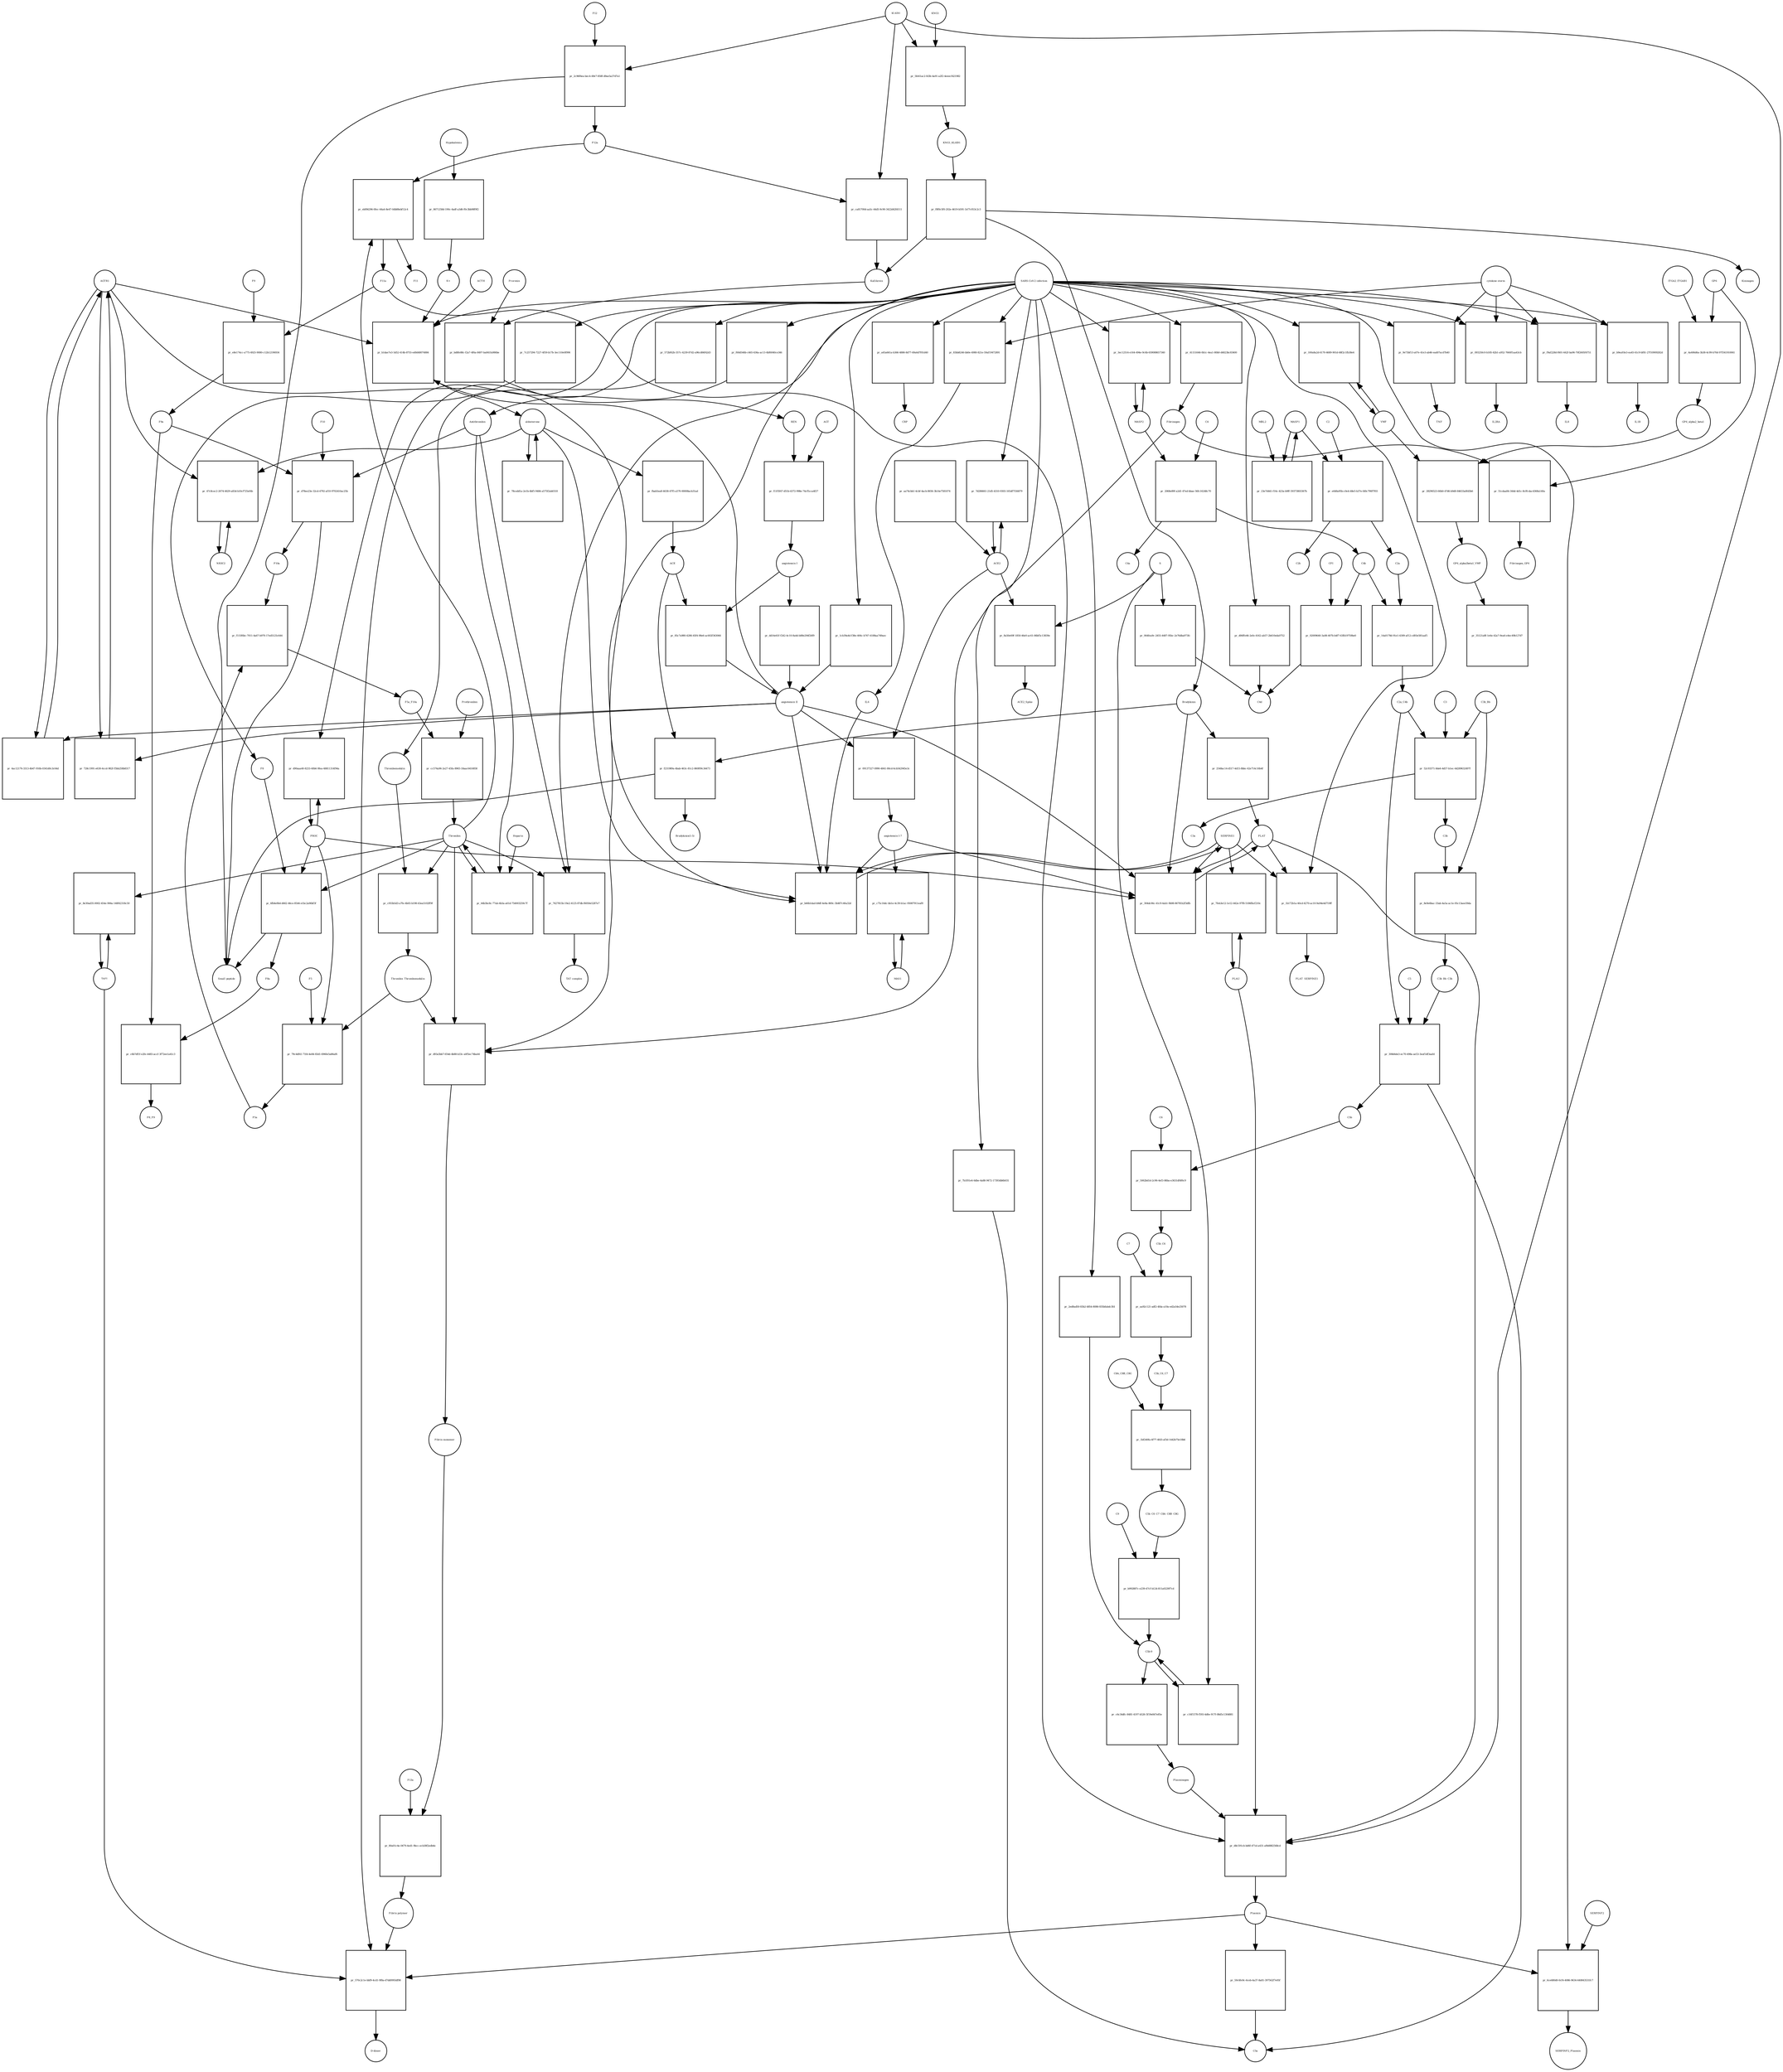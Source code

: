 strict digraph  {
F8 [annotation="urn_miriam_hgnc_3546|urn_miriam_taxonomy_9606", bipartite=0, cls=macromolecule, fontsize=4, label=F8, shape=circle];
"pr_6fb4e9b4-d662-46ce-8544-e1bc2a96bf3f" [annotation="", bipartite=1, cls=process, fontsize=4, label="pr_6fb4e9b4-d662-46ce-8544-e1bc2a96bf3f", shape=square];
"Small peptide" [annotation=urn_miriam_mesh_D010446, bipartite=0, cls=macromolecule, fontsize=4, label="Small peptide", shape=circle];
F8a [annotation="urn_miriam_hgnc.symbol_F8|urn_miriam_mesh_D015944|urn_miriam_taxonomy_9606", bipartite=0, cls=macromolecule, fontsize=4, label=F8a, shape=circle];
Thrombin [annotation="urn_miriam_hgnc_3535|urn_miriam_taxonomy_9606", bipartite=0, cls=macromolecule, fontsize=4, label=Thrombin, shape=circle];
PROC [annotation="urn_miriam_hgnc_9451|urn_miriam_taxonomy_9606", bipartite=0, cls=macromolecule, fontsize=4, label=PROC, shape=circle];
AGTR1 [annotation=urn_miriam_hgnc_336, bipartite=0, cls=macromolecule, fontsize=4, label=AGTR1, shape=circle];
"pr_4ac12176-3313-4b47-916b-0341d0c3c64d" [annotation="", bipartite=1, cls=process, fontsize=4, label="pr_4ac12176-3313-4b47-916b-0341d0c3c64d", shape=square];
"angiotensin II" [annotation="urn_miriam_obo.chebi_CHEBI%3A2718|urn_miriam_taxonomy_9606", bipartite=0, cls="simple chemical", fontsize=4, label="angiotensin II", shape=circle];
NR3C2 [annotation="", bipartite=0, cls=macromolecule, fontsize=4, label=NR3C2, shape=circle];
"pr_47c8cec2-2674-4629-a83d-b10cf725ef4b" [annotation="", bipartite=1, cls=process, fontsize=4, label="pr_47c8cec2-2674-4629-a83d-b10cf725ef4b", shape=square];
aldosterone [annotation="urn_miriam_obo.chebi_CHEBI%3A27584", bipartite=0, cls="simple chemical", fontsize=4, label=aldosterone, shape=circle];
"pr_78cedd1a-2e1b-4bf5-9484-a575f2ab0318" [annotation="", bipartite=1, cls=process, fontsize=4, label="pr_78cedd1a-2e1b-4bf5-9484-a575f2ab0318", shape=square];
SERPINE1 [annotation="", bipartite=0, cls=macromolecule, fontsize=4, label=SERPINE1, shape=circle];
"pr_b66b1dad-b9df-4e8a-869c-3b487c40a32d" [annotation="", bipartite=1, cls=process, fontsize=4, label="pr_b66b1dad-b9df-4e8a-869c-3b487c40a32d", shape=square];
"angiotensin I-7" [annotation="urn_miriam_obo.chebi_CHEBI%3A55438|urn_miriam_taxonomy_9606", bipartite=0, cls="simple chemical", fontsize=4, label="angiotensin I-7", shape=circle];
IL6 [annotation="urn_miriam_hgnc_6018|urn_miriam_taxonomy_9606", bipartite=0, cls=macromolecule, fontsize=4, label=IL6, shape=circle];
"pr_b1dae7e3-5d52-414b-8755-ed0d48074884" [annotation="", bipartite=1, cls=process, fontsize=4, label="pr_b1dae7e3-5d52-414b-8755-ed0d48074884", shape=square];
"SARS-CoV-2 infection" [annotation="urn_miriam_taxonomy_2697049|urn_miriam_mesh_D012327", bipartite=0, cls=phenotype, fontsize=4, label="SARS-CoV-2 infection", shape=circle];
"K+" [annotation="urn_miriam_obo.chebi_CHEBI%3A29103", bipartite=0, cls="simple chemical", fontsize=4, label="K+", shape=circle];
ACTH [annotation=urn_miriam_hgnc_9201, bipartite=0, cls="simple chemical", fontsize=4, label=ACTH, shape=circle];
"pr_1cb39a4d-f38e-406c-b747-4188aa749aec" [annotation="", bipartite=1, cls=process, fontsize=4, label="pr_1cb39a4d-f38e-406c-b747-4188aa749aec", shape=square];
Bradykinin [annotation="urn_miriam_obo.chebi_CHEBI%3A3165|urn_miriam_taxonomy_9606", bipartite=0, cls=macromolecule, fontsize=4, label=Bradykinin, shape=circle];
"pr_f231989a-4bab-463c-81c2-860f09c34473" [annotation="", bipartite=1, cls=process, fontsize=4, label="pr_f231989a-4bab-463c-81c2-860f09c34473", shape=square];
"Bradykinin(1-5)" [annotation="urn_miriam_mesh_C079000|urn_miriam_taxonomy_9606", bipartite=0, cls=macromolecule, fontsize=4, label="Bradykinin(1-5)", shape=circle];
ACE [annotation="urn_miriam_hgnc_2707|urn_miriam_taxonomy_9606", bipartite=0, cls=macromolecule, fontsize=4, label=ACE, shape=circle];
"pr_2548ac14-d517-4d15-8bbc-62e714c16b4f" [annotation="", bipartite=1, cls=process, fontsize=4, label="pr_2548ac14-d517-4d15-8bbc-62e714c16b4f", shape=square];
PLAT [annotation="urn_miriam_hgnc_9051|urn_miriam_taxonomy_9606", bipartite=0, cls=macromolecule, fontsize=4, label=PLAT, shape=circle];
"pr_728c1991-e630-4ccd-982f-f5bb258b8317" [annotation="", bipartite=1, cls=process, fontsize=4, label="pr_728c1991-e630-4ccd-982f-f5bb258b8317", shape=square];
MAS1 [annotation="", bipartite=0, cls=macromolecule, fontsize=4, label=MAS1, shape=circle];
"pr_c75c16dc-bb1e-4c39-b1ac-95087911eaf8" [annotation="", bipartite=1, cls=process, fontsize=4, label="pr_c75c16dc-bb1e-4c39-b1ac-95087911eaf8", shape=square];
Fibrinogen [annotation="urn_miriam_pubmed_19296670|urn_miriam_obo.go_GO%3A0005577|urn_miriam_hgnc_3661|urn_miriam_hgnc_3662|urn_miriam_hgnc_3694|urn_miriam_taxonomy_9606", bipartite=0, cls=complex, fontsize=4, label=Fibrinogen, shape=circle];
"pr_51cdaa84-344d-4d1c-8cf6-dac4368a140a" [annotation="", bipartite=1, cls=process, fontsize=4, label="pr_51cdaa84-344d-4d1c-8cf6-dac4368a140a", shape=square];
GP6 [annotation="urn_miriam_hgnc_HGNC%3A14388|urn_miriam_taxonomy_9606", bipartite=0, cls=macromolecule, fontsize=4, label=GP6, shape=circle];
Fibrinogen_GP6 [annotation="urn_miriam_pubmed_19296670|urn_miriam_obo.go_GO%3A0005577|urn_miriam_hgnc_HGNC%3A14388|urn_miriam_taxonomy_9606", bipartite=0, cls=complex, fontsize=4, label=Fibrinogen_GP6, shape=circle];
GP6_alpha2_beta1 [annotation="urn_miriam_pubmed_25051961|urn_miriam_taxonomy_10090|urn_miriam_hgnc_14338|urn_miriam_hgnc_6137|urn_miriam_hgnc_6153", bipartite=0, cls=complex, fontsize=4, label=GP6_alpha2_beta1, shape=circle];
"pr_28296523-66b0-47d6-b9d0-84633a0fd3b6" [annotation="", bipartite=1, cls=process, fontsize=4, label="pr_28296523-66b0-47d6-b9d0-84633a0fd3b6", shape=square];
VWF [annotation="urn_miriam_hgnc_12726|urn_miriam_taxonomy_9606", bipartite=0, cls=macromolecule, fontsize=4, label=VWF, shape=circle];
GP6_alpha2beta1_VWF [annotation="urn_miriam_pubmed_25051961|urn_miriam_taxonomy_10090|urn_miriam_hgnc_14338|urn_miriam_hgnc_6137|urn_miriam_hgnc_6153|urn_miriam_hgnc_12726", bipartite=0, cls=complex, fontsize=4, label=GP6_alpha2beta1_VWF, shape=circle];
"pr_4a406d6a-3b38-4c99-b70d-97f341910061" [annotation="", bipartite=1, cls=process, fontsize=4, label="pr_4a406d6a-3b38-4c99-b70d-97f341910061", shape=square];
ITGA2_ITGAB1 [annotation="urn_miriam_intact_EBI-16428357|urn_miriam_hgnc_6137|urn_miriam_hgnc_6153|urn_miriam_taxonomy_9606", bipartite=0, cls=complex, fontsize=4, label=ITGA2_ITGAB1, shape=circle];
"pr_35121a8f-1e6e-42a7-9ea6-e4ec49b127d7" [annotation="", bipartite=1, cls="omitted process", fontsize=4, label="pr_35121a8f-1e6e-42a7-9ea6-e4ec49b127d7", shape=square];
"Fibrin polymer" [annotation="urn_miriam_mesh_C465961|urn_miriam_taxonomy_9606", bipartite=0, cls=macromolecule, fontsize=4, label="Fibrin polymer", shape=circle];
"pr_570c2c1e-bbf9-4cd1-9f8a-d7dd0993df98" [annotation="", bipartite=1, cls=process, fontsize=4, label="pr_570c2c1e-bbf9-4cd1-9f8a-d7dd0993df98", shape=square];
"D-dimer" [annotation="urn_miriam_pubmed_19008457|urn_miriam_mesh_C036309|urn_miriam_taxonomy_9606", bipartite=0, cls=macromolecule, fontsize=4, label="D-dimer", shape=circle];
Plasmin [annotation="urn_miriam_hgnc.symbol_PLG|urn_miriam_mesh_D005341|urn_miriam_brenda_3.4.21.7|urn_miriam_taxonomy_9606", bipartite=0, cls=macromolecule, fontsize=4, label=Plasmin, shape=circle];
TAFI [annotation="urn_miriam_hgnc_1546|urn_miriam_taxonomy_9606", bipartite=0, cls=macromolecule, fontsize=4, label=TAFI, shape=circle];
"Fibrin monomer" [annotation="urn_miriam_mesh_C011468|urn_miriam_taxonomy_9606", bipartite=0, cls=macromolecule, fontsize=4, label="Fibrin monomer", shape=circle];
"pr_80a01c4e-0479-4ed1-9bcc-ecb38f2edb4e" [annotation="", bipartite=1, cls=process, fontsize=4, label="pr_80a01c4e-0479-4ed1-9bcc-ecb38f2edb4e", shape=square];
F13a [annotation="urn_miriam_hgnc.symbol_F13|urn_miriam_mesh_D026122|urn_miriam_brenda_2.3.2.13|urn_miriam_taxonomy_9606", bipartite=0, cls=macromolecule, fontsize=4, label=F13a, shape=circle];
"pr_9e73bf13-a07e-41e3-ab46-ead07acd7b40" [annotation="", bipartite=1, cls=process, fontsize=4, label="pr_9e73bf13-a07e-41e3-ab46-ead07acd7b40", shape=square];
TNF [annotation="urn_miriam_hgnc_11892|urn_miriam_taxonomy_9606", bipartite=0, cls=macromolecule, fontsize=4, label=TNF, shape=circle];
"cytokine storm" [annotation="urn_miriam_pubmed_2504360|urn_miriam_taxonomy_9606", bipartite=0, cls=phenotype, fontsize=4, label="cytokine storm", shape=circle];
"pr_59c6fe9c-6ceb-4a37-8a81-397562f7e05f" [annotation="", bipartite=1, cls=process, fontsize=4, label="pr_59c6fe9c-6ceb-4a37-8a81-397562f7e05f", shape=square];
C5a [annotation="urn_miriam_hgnc.symbol_C5|urn_miriam_mesh_D015936|urn_miriam_taxonomy_9606", bipartite=0, cls=macromolecule, fontsize=4, label=C5a, shape=circle];
"pr_c6c34dfc-8481-4197-b526-5f19e847e85e" [annotation="", bipartite=1, cls=process, fontsize=4, label="pr_c6c34dfc-8481-4197-b526-5f19e847e85e", shape=square];
Plasminogen [annotation="urn_miriam_hgnc_9071|urn_miriam_taxonomy_9606", bipartite=0, cls=macromolecule, fontsize=4, label=Plasminogen, shape=circle];
"C5b-9" [annotation="urn_miriam_obo.go_GO%3A0005579|urn_miriam_mesh_D015938|urn_miriam_mesh_D050776|urn_miriam_hgnc_1339|urn_miriam_hgnc_1346|urn_miriam_hgnc_1352|urn_miriam_hgnc_1353|urn_miriam_hgnc_1354|urn_miriam_hgnc_1358|urn_miriam_taxonomy_9606", bipartite=0, cls=complex, fontsize=4, label="C5b-9", shape=circle];
C2 [annotation="urn_miriam_hgnc_1248|urn_miriam_taxonomy_9606", bipartite=0, cls=macromolecule, fontsize=4, label=C2, shape=circle];
"pr_e648a95b-c0e4-48e5-b37e-fd0c790f7f03" [annotation="", bipartite=1, cls=process, fontsize=4, label="pr_e648a95b-c0e4-48e5-b37e-fd0c790f7f03", shape=square];
C2a [annotation="urn_miriam_hgnc.symbol_C2|urn_miriam_mesh_D050678|urn_miriam_taxonomy_9606", bipartite=0, cls=macromolecule, fontsize=4, label=C2a, shape=circle];
C2b [annotation="urn_miriam_hgnc.symbol_C2|urn_miriam_mesh_D050679|urn_miriam_taxonomy_9606", bipartite=0, cls=macromolecule, fontsize=4, label=C2b, shape=circle];
MASP1 [annotation="urn_miriam_hgnc_6901|urn_miriam_taxonomy_9606", bipartite=0, cls=macromolecule, fontsize=4, label=MASP1, shape=circle];
"pr_093250c0-b185-42b1-a952-7660f1aa43cb" [annotation="", bipartite=1, cls=process, fontsize=4, label="pr_093250c0-b185-42b1-a952-7660f1aa43cb", shape=square];
IL2RA [annotation="urn_miriam_hgnc_6008|urn_miriam_taxonomy_9606", bipartite=0, cls=macromolecule, fontsize=4, label=IL2RA, shape=circle];
"pr_f9af228d-f601-442f-ba96-70f2605f4751" [annotation="", bipartite=1, cls=process, fontsize=4, label="pr_f9af228d-f601-442f-ba96-70f2605f4751", shape=square];
IL8 [annotation="urn_miriam_hgnc_6025|urn_miriam_taxonomy_9606", bipartite=0, cls=macromolecule, fontsize=4, label=IL8, shape=circle];
"pr_7b1f01e4-6dbe-4a88-9472-17393db6b031" [annotation="", bipartite=1, cls=process, fontsize=4, label="pr_7b1f01e4-6dbe-4a88-9472-17393db6b031", shape=square];
"pr_83bb8246-bb0e-4980-821e-59af19472891" [annotation="", bipartite=1, cls=process, fontsize=4, label="pr_83bb8246-bb0e-4980-821e-59af19472891", shape=square];
"pr_b9ea93e3-ea45-41c9-bf81-27f10909282d" [annotation="", bipartite=1, cls=process, fontsize=4, label="pr_b9ea93e3-ea45-41c9-bf81-27f10909282d", shape=square];
IL1B [annotation="urn_miriam_hgnc_5992|urn_miriam_taxonomy_9606", bipartite=0, cls=macromolecule, fontsize=4, label=IL1B, shape=circle];
Prorenin [annotation="urn_miriam_hgnc_9958|urn_miriam_taxonomy_9606", bipartite=0, cls=macromolecule, fontsize=4, label=Prorenin, shape=circle];
"pr_bd8fe88c-f2a7-4f6a-8497-ba841fa986be" [annotation="", bipartite=1, cls=process, fontsize=4, label="pr_bd8fe88c-f2a7-4f6a-8497-ba841fa986be", shape=square];
REN [annotation="urn_miriam_hgnc.symbol_REN|urn_miriam_taxonomy_9606", bipartite=0, cls=macromolecule, fontsize=4, label=REN, shape=circle];
Kallikrein [annotation="urn_miriam_hgnc.symbol_KLKB1|urn_miriam_mesh_D020842|urn_miriam_brenda_3.4.21.34|urn_miriam_taxonomy_9606", bipartite=0, cls=macromolecule, fontsize=4, label=Kallikrein, shape=circle];
KLKB1 [annotation="urn_miriam_hgnc_6371|urn_miriam_taxonomy_9606", bipartite=0, cls=macromolecule, fontsize=4, label=KLKB1, shape=circle];
"pr_ca81700d-aa5c-44d5-9c90-3422d42fd111" [annotation="", bipartite=1, cls=process, fontsize=4, label="pr_ca81700d-aa5c-44d5-9c90-3422d42fd111", shape=square];
F12a [annotation="urn_miriam_hgnc.symbol_F12|urn_miriam_mesh_D015956|urn_miriam_brenda_3.4.21.38|urn_miriam_taxonomy_9606", bipartite=0, cls=macromolecule, fontsize=4, label=F12a, shape=circle];
"pr_572bf62b-357c-4239-87d2-a96cd84f42d3" [annotation="", bipartite=1, cls=process, fontsize=4, label="pr_572bf62b-357c-4239-87d2-a96cd84f42d3", shape=square];
Thrombomodulin [annotation="urn_miriam_hgnc_11784|urn_miriam_taxonomy_9606", bipartite=0, cls=macromolecule, fontsize=4, label=Thrombomodulin, shape=circle];
"pr_6ce680d0-0cf4-4086-9634-440843531fc7" [annotation="", bipartite=1, cls=process, fontsize=4, label="pr_6ce680d0-0cf4-4086-9634-440843531fc7", shape=square];
SERPINF2 [annotation="urn_miriam_hgnc_9075|urn_miriam_taxonomy_9606", bipartite=0, cls=macromolecule, fontsize=4, label=SERPINF2, shape=circle];
SERPINF2_Plasmin [annotation="urn_miriam_pubmed_2437112|urn_miriam_biogrid_314240|urn_miriam_hgnc_9075|urn_miriam_mesh_D005341|urn_miriam_taxonomy_9606", bipartite=0, cls=complex, fontsize=4, label=SERPINF2_Plasmin, shape=circle];
"pr_d06ffe46-2efe-4162-ab57-2b610eda0752" [annotation="", bipartite=1, cls=process, fontsize=4, label="pr_d06ffe46-2efe-4162-ab57-2b610eda0752", shape=square];
C4d [annotation="urn_miriam_hgnc.symbol_C4b|urn_miriam_mesh_C032261|urn_miriam_taxonomy_9606", bipartite=0, cls=macromolecule, fontsize=4, label=C4d, shape=circle];
"pr_2ed8ad50-83b2-4854-8086-835bfabdc3fd" [annotation="", bipartite=1, cls=process, fontsize=4, label="pr_2ed8ad50-83b2-4854-8086-835bfabdc3fd", shape=square];
"pr_d90aaa40-8233-40b6-9fea-48811314f94a" [annotation="", bipartite=1, cls=process, fontsize=4, label="pr_d90aaa40-8233-40b6-9fea-48811314f94a", shape=square];
"pr_100a8a2d-6170-4689-901d-68f2c1fb38e4" [annotation="", bipartite=1, cls=process, fontsize=4, label="pr_100a8a2d-6170-4689-901d-68f2c1fb38e4", shape=square];
"pr_a45a661a-b366-4886-8d77-69a6d7f01d40" [annotation="", bipartite=1, cls=process, fontsize=4, label="pr_a45a661a-b366-4886-8d77-69a6d7f01d40", shape=square];
CRP [annotation="urn_miriam_hgnc_2367|urn_miriam_taxonomy_9606", bipartite=0, cls=macromolecule, fontsize=4, label=CRP, shape=circle];
"pr_c16f1578-f593-4d0e-917f-08d5c1304881" [annotation="", bipartite=1, cls=process, fontsize=4, label="pr_c16f1578-f593-4d0e-917f-08d5c1304881", shape=square];
S [annotation="urn_miriam_uniprot_P0DTC2|urn_miriam_uniprot_P59594|urn_miriam_taxonomy_2697049", bipartite=0, cls=macromolecule, fontsize=4, label=S, shape=circle];
"pr_064fea9c-2455-4487-95bc-2e76dba973fc" [annotation="", bipartite=1, cls=process, fontsize=4, label="pr_064fea9c-2455-4487-95bc-2e76dba973fc", shape=square];
"pr_09137327-0990-4841-80cd-6cb542945e3c" [annotation="", bipartite=1, cls=process, fontsize=4, label="pr_09137327-0990-4841-80cd-6cb542945e3c", shape=square];
ACE2 [annotation="urn_miriam_hgnc_13557|urn_miriam_taxonomy_9606", bipartite=0, cls=macromolecule, fontsize=4, label=ACE2, shape=circle];
"pr_aa74cbb1-4cbf-4acb-8656-3b14e7581074" [annotation="", bipartite=1, cls=process, fontsize=4, label="pr_aa74cbb1-4cbf-4acb-8656-3b14e7581074", shape=square];
"pr_8a50e69f-1850-46e0-ac61-86bf5c13839e" [annotation="", bipartite=1, cls=process, fontsize=4, label="pr_8a50e69f-1850-46e0-ac61-86bf5c13839e", shape=square];
ACE2_Spike [annotation="urn_miriam_pdb_6CS2|urn_miriam_hgnc_13557|urn_miriam_uniprot_P0DTC2|urn_miriam_taxonomy_9606|urn_miriam_taxonomy_2697049", bipartite=0, cls=complex, fontsize=4, label=ACE2_Spike, shape=circle];
"pr_7d286661-21d5-4310-9303-165df7556879" [annotation="", bipartite=1, cls=process, fontsize=4, label="pr_7d286661-21d5-4310-9303-165df7556879", shape=square];
"pr_f60d546b-c465-436a-ac13-4bf6040ce346" [annotation="", bipartite=1, cls=process, fontsize=4, label="pr_f60d546b-c465-436a-ac13-4bf6040ce346", shape=square];
Antithrombin [annotation="urn_miriam_hgnc_775|urn_miriam_taxonomy_9606", bipartite=0, cls=macromolecule, fontsize=4, label=Antithrombin, shape=circle];
"pr_7c257294-7227-4f59-b17b-3ec110e0f996" [annotation="", bipartite=1, cls=process, fontsize=4, label="pr_7c257294-7227-4f59-b17b-3ec110e0f996", shape=square];
C4b [annotation="urn_miriam_hgnc_1324|urn_miriam_taxonomy_9606", bipartite=0, cls=macromolecule, fontsize=4, label=C4b, shape=circle];
"pr_02009640-3a08-407b-b4f7-63fb19759be0" [annotation="", bipartite=1, cls=process, fontsize=4, label="pr_02009640-3a08-407b-b4f7-63fb19759be0", shape=square];
CFI [annotation="urn_miriam_hgnc_2771|urn_miriam_taxonomy_9606", bipartite=0, cls=macromolecule, fontsize=4, label=CFI, shape=circle];
C3b [annotation="urn_miriam_hgnc.symbol_C3|urn_miriam_mesh_D003179|urn_miriam_taxonomy_9606", bipartite=0, cls=macromolecule, fontsize=4, label=C3b, shape=circle];
"pr_8e9e6bac-33ab-4a5a-ac1e-05c13aee59da" [annotation="", bipartite=1, cls=process, fontsize=4, label="pr_8e9e6bac-33ab-4a5a-ac1e-05c13aee59da", shape=square];
C3b_Bb [annotation="urn_miriam_pubmed_12440962|urn_miriam_brenda_3.4.21.47|urn_miriam_mesh_D051561|urn_miriam_mesh_D003179|urn_miriam_hgnc_1037|urn_miriam_taxonomy_9606", bipartite=0, cls=complex, fontsize=4, label=C3b_Bb, shape=circle];
C3b_Bb_C3b [annotation="urn_miriam_pubmed_12440962|urn_miriam_brenda_34.4.21.47|urn_miriam_mesh_D051566|urn_miriam_mesh_D003179|urn_miriam_hgnc_1037|urn_miriam_taxonomy_9606", bipartite=0, cls=complex, fontsize=4, label=C3b_Bb_C3b, shape=circle];
"pr_14a0178d-91e1-4309-af12-cd93e581aaf5" [annotation="", bipartite=1, cls=process, fontsize=4, label="pr_14a0178d-91e1-4309-af12-cd93e581aaf5", shape=square];
C2a_C4b [annotation="urn_miriam_mesh_D051574|urn_miriam_brenda_3.4.21.43|urn_miriam_mesh_D050678|urn_miriam_hgnc_1324|urn_miriam_taxonomy_9606", bipartite=0, cls=complex, fontsize=4, label=C2a_C4b, shape=circle];
C4 [annotation="urn_miriam_mesh_D00318|urn_miriam_taxonomy_9606", bipartite=0, cls=macromolecule, fontsize=4, label=C4, shape=circle];
"pr_2068e89f-a2d1-47ed-bbae-56fc16248c70" [annotation="", bipartite=1, cls=process, fontsize=4, label="pr_2068e89f-a2d1-47ed-bbae-56fc16248c70", shape=square];
C4a [annotation="urn_miriam_hgnc_1323|urn_miriam_taxonomy_9606", bipartite=0, cls=macromolecule, fontsize=4, label=C4a, shape=circle];
MASP2 [annotation="urn_miriam_hgnc_6902|urn_miriam_taxonomy_9606", bipartite=0, cls=macromolecule, fontsize=4, label=MASP2, shape=circle];
"pr_23e7d441-f16c-423a-b9ff-59373803367b" [annotation="", bipartite=1, cls=process, fontsize=4, label="pr_23e7d441-f16c-423a-b9ff-59373803367b", shape=square];
MBL2 [annotation="urn_miriam_hgnc_6902|urn_miriam_taxonomy_9606", bipartite=0, cls=macromolecule, fontsize=4, label=MBL2, shape=circle];
"pr_3ec12514-e164-494e-9c6b-659088657340" [annotation="", bipartite=1, cls=process, fontsize=4, label="pr_3ec12514-e164-494e-9c6b-659088657340", shape=square];
PLAU [annotation="urn_miriam_hgnc_9052|urn_miriam_taxonomy_9606", bipartite=0, cls=macromolecule, fontsize=4, label=PLAU, shape=circle];
"pr_7feb3e12-1e12-442e-97f8-5186fbcf210c" [annotation="", bipartite=1, cls=process, fontsize=4, label="pr_7feb3e12-1e12-442e-97f8-5186fbcf210c", shape=square];
C5b_C6_C7_C8A_C8B_C8G [annotation="urn_miriam_pubmed_28630159|urn_miriam_mesh_C042295|urn_miriam_mesh_D050776|urn_miriam_hgnc_1339|urn_miriam_hgnc_1352|urn_miriam_hgnc_1353|urn_miriam_hgnc_1354|urn_miriam_taxonomy_9606", bipartite=0, cls=complex, fontsize=4, label=C5b_C6_C7_C8A_C8B_C8G, shape=circle];
"pr_b992887c-e239-47cf-b124-811a0229f7cd" [annotation="", bipartite=1, cls=process, fontsize=4, label="pr_b992887c-e239-47cf-b124-811a0229f7cd", shape=square];
C9 [annotation="urn_miriam_hgnc_1358|urn_miriam_taxonomy_9606", bipartite=0, cls=macromolecule, fontsize=4, label=C9, shape=circle];
C5b_C6_C7 [annotation="urn_miriam_pubmed_28630159|urn_miriam_mesh_C037453|urn_miriam_mesh_D050776|urn_miriam_hgnc_1339|urn_miriam_hgnc_1346|urn_miriam_taxonomy_9606", bipartite=0, cls=complex, fontsize=4, label=C5b_C6_C7, shape=circle];
"pr_1bf240fa-6f77-4fd3-af3d-1442b75e18b6" [annotation="", bipartite=1, cls=process, fontsize=4, label="pr_1bf240fa-6f77-4fd3-af3d-1442b75e18b6", shape=square];
C8A_C8B_C8G [annotation="urn_miriam_mesh_D003185|urn_miriam_hgnc_1353|urn_miriam_hgnc_1352|urn_miriam_hgnc_1354|urn_miriam_taxonomy_9606", bipartite=0, cls=complex, fontsize=4, label=C8A_C8B_C8G, shape=circle];
C5b_C6 [annotation="urn_miriam_mesh_C050974|urn_miriam_mesh_D050776|urn_miriam_hgnc_1339|urn_miriam_taxonomy_9606", bipartite=0, cls=complex, fontsize=4, label=C5b_C6, shape=circle];
"pr_aa92c121-adf2-4fda-a10a-ed2a54e25078" [annotation="", bipartite=1, cls=process, fontsize=4, label="pr_aa92c121-adf2-4fda-a10a-ed2a54e25078", shape=square];
C7 [annotation="urn_miriam_hgnc_HGNC%3A1346|urn_miriam_taxonomy_9606", bipartite=0, cls=macromolecule, fontsize=4, label=C7, shape=circle];
C5b [annotation="urn_miriam_hgnc.symbol_C5|urn_miriam_mesh_D050776|urn_miriam_taxonomy_9606", bipartite=0, cls=macromolecule, fontsize=4, label=C5b, shape=circle];
"pr_5062bd1d-2c96-4ef3-86ba-e3631df4f6c9" [annotation="", bipartite=1, cls=process, fontsize=4, label="pr_5062bd1d-2c96-4ef3-86ba-e3631df4f6c9", shape=square];
C6 [annotation="urn_miriam_hgnc_1339|urn_miriam_taxonomy_9606", bipartite=0, cls=macromolecule, fontsize=4, label=C6, shape=circle];
C5 [annotation="urn_miriam_hgnc_1331|urn_miriam_taxonomy_9606", bipartite=0, cls=macromolecule, fontsize=4, label=C5, shape=circle];
"pr_308d4de3-ec70-498a-ae53-3eaf1df3aafd" [annotation="", bipartite=1, cls=process, fontsize=4, label="pr_308d4de3-ec70-498a-ae53-3eaf1df3aafd", shape=square];
C3 [annotation="urn_miriam_hgnc_1318|urn_miriam_taxonomy_9606", bipartite=0, cls=macromolecule, fontsize=4, label=C3, shape=circle];
"pr_52c93371-8de6-4d57-b1ec-6d289632497f" [annotation="", bipartite=1, cls=process, fontsize=4, label="pr_52c93371-8de6-4d57-b1ec-6d289632497f", shape=square];
C3a [annotation="urn_miriam_hgnc.symbol_C3|urn_miriam_mesh_D015926|urn_miriam_taxonomy_9606", bipartite=0, cls=macromolecule, fontsize=4, label=C3a, shape=circle];
"pr_c955b5d3-a7fe-4b03-b198-43ea5102ff9f" [annotation="", bipartite=1, cls=process, fontsize=4, label="pr_c955b5d3-a7fe-4b03-b198-43ea5102ff9f", shape=square];
Thrombin_Thrombomodulin [annotation="urn_miriam_pubmed_6282863|urn_miriam_taxonomy_9986|urn_miriam_biogrid_283352|urn_miriam_mesh_D013917|urn_miriam_hgnc_11784", bipartite=0, cls=complex, fontsize=4, label=Thrombin_Thrombomodulin, shape=circle];
"pr_d93a5bb7-654d-4b88-b33c-a0f5ec74ba44" [annotation="", bipartite=1, cls=process, fontsize=4, label="pr_d93a5bb7-654d-4b88-b33c-a0f5ec74ba44", shape=square];
KNG1_KLKB1 [annotation="urn_miriam_pubmed_17598838|urn_miriam_intact_EBI-10087151|urn_miriam_hgnc_6371|urn_miriam_hgnc_6383|urn_miriam_taxonomy_9606", bipartite=0, cls=complex, fontsize=4, label=KNG1_KLKB1, shape=circle];
"pr_f8f0c5f0-202e-4619-b591-3cf7c053c2c3" [annotation="", bipartite=1, cls=process, fontsize=4, label="pr_f8f0c5f0-202e-4619-b591-3cf7c053c2c3", shape=square];
Kininogen [annotation="urn_miriam_hgnc.symbol_KNG1|urn_miriam_mesh_D019679|urn_miriam_taxonomy_9606", bipartite=0, cls=macromolecule, fontsize=4, label=Kininogen, shape=circle];
"pr_41151646-0b1c-4ea1-80b0-d4823bc83400" [annotation="", bipartite=1, cls=process, fontsize=4, label="pr_41151646-0b1c-4ea1-80b0-d4823bc83400", shape=square];
"angiotensin I" [annotation="urn_miriam_obo.chebi_CHEBI%3A2718|urn_miriam_taxonomy_9606", bipartite=0, cls="simple chemical", fontsize=4, label="angiotensin I", shape=circle];
"pr_dd14e61f-f242-4c10-8a4d-b88e294f26f9" [annotation="", bipartite=1, cls=process, fontsize=4, label="pr_dd14e61f-f242-4c10-8a4d-b88e294f26f9", shape=square];
"pr_1b172b1a-40cd-4270-ac10-9a94e4d719ff" [annotation="", bipartite=1, cls=process, fontsize=4, label="pr_1b172b1a-40cd-4270-ac10-9a94e4d719ff", shape=square];
PLAT_SERPINE1 [annotation="urn_miriam_pubmed_22449964|urn_miriam_intact_EBI-7800882|urn_miriam_hgnc_9051|urn_miriam_hgnc_8593|urn_miriam_taxonomy_9606", bipartite=0, cls=complex, fontsize=4, label=PLAT_SERPINE1, shape=circle];
"pr_8e30ad35-0002-454e-906a-148f42318c50" [annotation="", bipartite=1, cls=process, fontsize=4, label="pr_8e30ad35-0002-454e-906a-148f42318c50", shape=square];
"pr_304dc06c-41c9-4ab1-9b98-86781b2f3dfb" [annotation="", bipartite=1, cls=process, fontsize=4, label="pr_304dc06c-41c9-4ab1-9b98-86781b2f3dfb", shape=square];
"pr_7427815b-19e2-4125-87db-f6050e5287e7" [annotation="", bipartite=1, cls=process, fontsize=4, label="pr_7427815b-19e2-4125-87db-f6050e5287e7", shape=square];
"TAT complex" [annotation="urn_miriam_pubmed_22930518|urn_miriam_mesh_C046193|urn_miriam_mesh_D013917|urn_miriam_hgnc_775|urn_miriam_taxonomy_9606", bipartite=0, cls=complex, fontsize=4, label="TAT complex", shape=circle];
"pr_d8c591cb-bd6f-471d-a431-a9b8882568cd" [annotation="", bipartite=1, cls=process, fontsize=4, label="pr_d8c591cb-bd6f-471d-a431-a9b8882568cd", shape=square];
F11a [annotation="urn_miriam_hgnc.symbol_F11|urn_miriam_mesh_D015945|urn_miriam_brenda_3.4.21.27|urn_miriam_taxonomy_9606", bipartite=0, cls=macromolecule, fontsize=4, label=F11a, shape=circle];
"pr_44b3bc8c-77ab-4b3a-a61d-754003259c7f" [annotation="", bipartite=1, cls=process, fontsize=4, label="pr_44b3bc8c-77ab-4b3a-a61d-754003259c7f", shape=square];
Heparin [annotation="urn_miriam_pubmed_708377|urn_miriam_obo.chebi_CHEBI%3A28304|urn_miriam_taxonomy_9606", bipartite=0, cls="simple chemical", fontsize=4, label=Heparin, shape=circle];
Prothrombin [annotation="urn_miriam_hgnc_3535|urn_miriam_taxonomy_9606", bipartite=0, cls=macromolecule, fontsize=4, label=Prothrombin, shape=circle];
"pr_cc574a96-2e27-45fa-8965-18aac6416858" [annotation="", bipartite=1, cls=process, fontsize=4, label="pr_cc574a96-2e27-45fa-8965-18aac6416858", shape=square];
F5a_F10a [annotation="urn_miriam_pubmed_2303476|urn_miriam_mesh_C022475|urn_miriam_mesh_D15943|urn_miriam_mesh_D015951|urn_miriam_taxonomy_9606", bipartite=0, cls=complex, fontsize=4, label=F5a_F10a, shape=circle];
F10a [annotation="urn_miriam_hgnc.symbol_F10|urn_miriam_mesh_D015951|urn_miriam_brenda_3.4.21.6|urn_miriam_taxonomy_9606", bipartite=0, cls=macromolecule, fontsize=4, label=F10a, shape=circle];
"pr_f115f6bc-7011-4a67-b970-17ed5125c644" [annotation="", bipartite=1, cls=process, fontsize=4, label="pr_f115f6bc-7011-4a67-b970-17ed5125c644", shape=square];
F5a [annotation="urn_miriam_hgnc.symbol_F5|urn_miriam_mesh_D015943|urn_miriam_taxonomy_9606", bipartite=0, cls=macromolecule, fontsize=4, label=F5a, shape=circle];
F5 [annotation="urn_miriam_hgnc_3541|urn_miriam_taxonomy_9606", bipartite=0, cls=macromolecule, fontsize=4, label=F5, shape=circle];
"pr_79c4df41-71fd-4e84-83d1-6960e5a86af6" [annotation="", bipartite=1, cls=process, fontsize=4, label="pr_79c4df41-71fd-4e84-83d1-6960e5a86af6", shape=square];
F9a [annotation="urn_miriam_hgnc.symbol_F9|urn_miriam_mesh_D015949|urn_miriam_taxonomy_9606", bipartite=0, cls=macromolecule, fontsize=4, label=F9a, shape=circle];
"pr_c6b7df1f-e2fe-4483-accf-3f72ee1a41c3" [annotation="", bipartite=1, cls=process, fontsize=4, label="pr_c6b7df1f-e2fe-4483-accf-3f72ee1a41c3", shape=square];
F8_F9 [annotation="urn_miriam_pubmed_22471307|urn_miriam_hgnc_3546|urn_miriam_hgnc_35531|urn_miriam_intact_EBI-11621595|urn_miriam_taxonomy_9606", bipartite=0, cls=complex, fontsize=4, label=F8_F9, shape=circle];
F9 [annotation="urn_miriam_hgnc_35531|urn_miriam_taxonomy_9606", bipartite=0, cls=macromolecule, fontsize=4, label=F9, shape=circle];
"pr_e8e174cc-a775-4925-9080-c12b12196934" [annotation="", bipartite=1, cls=process, fontsize=4, label="pr_e8e174cc-a775-4925-9080-c12b12196934", shape=square];
"pr_5fe61ac2-fd3b-4a91-a2f2-4eeecf421982" [annotation="", bipartite=1, cls=process, fontsize=4, label="pr_5fe61ac2-fd3b-4a91-a2f2-4eeecf421982", shape=square];
KNG1 [annotation="urn_miriam_hgnc.symbol_6383|urn_miriam_taxonomy_9606", bipartite=0, cls=macromolecule, fontsize=4, label=KNG1, shape=circle];
"pr_ebf84296-0fec-44a4-8e47-0db88ebf12c4" [annotation="", bipartite=1, cls=process, fontsize=4, label="pr_ebf84296-0fec-44a4-8e47-0db88ebf12c4", shape=square];
F11 [annotation="urn_miriam_hgnc_3529|urn_miriam_taxonomy_9606", bipartite=0, cls=macromolecule, fontsize=4, label=F11, shape=circle];
F12 [annotation="urn_miriam_hgnc_3530|urn_miriam_taxonomy_9606", bipartite=0, cls=macromolecule, fontsize=4, label=F12, shape=circle];
"pr_2c96f6ea-bec4-49e7-858f-d9ae5a37d7a1" [annotation="", bipartite=1, cls=process, fontsize=4, label="pr_2c96f6ea-bec4-49e7-858f-d9ae5a37d7a1", shape=square];
"pr_85c7a980-4286-45f4-98e6-ac602f363066" [annotation="", bipartite=1, cls=process, fontsize=4, label="pr_85c7a980-4286-45f4-98e6-ac602f363066", shape=square];
F10 [annotation="urn_miriam_hgnc_3528|urn_miriam_taxonomy_9606", bipartite=0, cls=macromolecule, fontsize=4, label=F10, shape=circle];
"pr_d78ee23e-32cd-4792-af10-9702410ac25b" [annotation="", bipartite=1, cls=process, fontsize=4, label="pr_d78ee23e-32cd-4792-af10-9702410ac25b", shape=square];
AGT [annotation="urn_miriam_hgnc_333|urn_miriam_taxonomy_9606", bipartite=0, cls=macromolecule, fontsize=4, label=AGT, shape=circle];
"pr_f11f5f47-d51b-4372-998e-74cf5cca4f27" [annotation="", bipartite=1, cls=process, fontsize=4, label="pr_f11f5f47-d51b-4372-998e-74cf5cca4f27", shape=square];
"pr_fbab5ea8-4638-47f5-a570-00008acb31ad" [annotation="", bipartite=1, cls=process, fontsize=4, label="pr_fbab5ea8-4638-47f5-a570-00008acb31ad", shape=square];
"pr_8671258d-190c-4adf-a3d6-f0c3bb98f9f2" [annotation="", bipartite=1, cls=process, fontsize=4, label="pr_8671258d-190c-4adf-a3d6-f0c3bb98f9f2", shape=square];
Hypokalemia [annotation="urn_miriam_mesh_D007008|urn_miriam_taxonomy_9606", bipartite=0, cls=phenotype, fontsize=4, label=Hypokalemia, shape=circle];
F8 -> "pr_6fb4e9b4-d662-46ce-8544-e1bc2a96bf3f"  [annotation="", interaction_type=consumption];
"pr_6fb4e9b4-d662-46ce-8544-e1bc2a96bf3f" -> "Small peptide"  [annotation="", interaction_type=production];
"pr_6fb4e9b4-d662-46ce-8544-e1bc2a96bf3f" -> F8a  [annotation="", interaction_type=production];
F8a -> "pr_c6b7df1f-e2fe-4483-accf-3f72ee1a41c3"  [annotation="", interaction_type=consumption];
Thrombin -> "pr_6fb4e9b4-d662-46ce-8544-e1bc2a96bf3f"  [annotation="urn_miriam_pubmed_15746105|urn_miriam_taxonomy_9606", interaction_type=catalysis];
Thrombin -> "pr_c955b5d3-a7fe-4b03-b198-43ea5102ff9f"  [annotation="", interaction_type=consumption];
Thrombin -> "pr_d93a5bb7-654d-4b88-b33c-a0f5ec74ba44"  [annotation="urn_miriam_pubmed_6282863|urn_miriam_pubmed_28228446|urn_miriam_pubmed_2117226|urn_miriam_taxonomy_9606", interaction_type=catalysis];
Thrombin -> "pr_8e30ad35-0002-454e-906a-148f42318c50"  [annotation="urn_miriam_pubmed_23809134|urn_miriam_taxonomy_9823", interaction_type=catalysis];
Thrombin -> "pr_7427815b-19e2-4125-87db-f6050e5287e7"  [annotation="", interaction_type=consumption];
Thrombin -> "pr_44b3bc8c-77ab-4b3a-a61d-754003259c7f"  [annotation="", interaction_type=consumption];
Thrombin -> "pr_ebf84296-0fec-44a4-8e47-0db88ebf12c4"  [annotation="urn_miriam_pubmed_21304106|urn_miriam_pubmed_8631976|urn_miriam_taxonomy_9606", interaction_type=catalysis];
PROC -> "pr_6fb4e9b4-d662-46ce-8544-e1bc2a96bf3f"  [annotation="urn_miriam_pubmed_15746105|urn_miriam_taxonomy_9606", interaction_type=inhibition];
PROC -> "pr_d90aaa40-8233-40b6-9fea-48811314f94a"  [annotation="", interaction_type=consumption];
PROC -> "pr_304dc06c-41c9-4ab1-9b98-86781b2f3dfb"  [annotation="urn_miriam_pubmed_10373228|urn_miriam_pubmed_3124286|urn_miriam_taxonomy_9606|urn_miriam_pubmed_12091055|urn_miriam_pubmed_3096399", interaction_type=inhibition];
PROC -> "pr_79c4df41-71fd-4e84-83d1-6960e5a86af6"  [annotation="urn_miriam_pubmed_6282863|urn_miriam_pubmed_6572921|urn_miriam_pubmed_2322551|urn_miriam_taxonomy_9606", interaction_type=inhibition];
AGTR1 -> "pr_4ac12176-3313-4b47-916b-0341d0c3c64d"  [annotation="", interaction_type=consumption];
AGTR1 -> "pr_47c8cec2-2674-4629-a83d-b10cf725ef4b"  [annotation="urn_miriam_pubmed_21349712|urn_miriam_taxonomy_10116|urn_miriam_pubmed_7045029|urn_miriam_taxonomy_10090", interaction_type=catalysis];
AGTR1 -> "pr_b66b1dad-b9df-4e8a-869c-3b487c40a32d"  [annotation="urn_miriam_pubmed_2091055|urn_miriam_taxonomy_9606|urn_miriam_pubmed_8034668|urn_miriam_pubmed_20591974|urn_miriam_pubmed_11983698", interaction_type=catalysis];
AGTR1 -> "pr_b1dae7e3-5d52-414b-8755-ed0d48074884"  [annotation="urn_miriam_pubmed_8404594|urn_miriam_taxonomy_9606|urn_miriam_pubmed_173529|urn_miriam_taxonomy_9615|urn_miriam_pubmed_32565254", interaction_type=catalysis];
AGTR1 -> "pr_728c1991-e630-4ccd-982f-f5bb258b8317"  [annotation="", interaction_type=consumption];
"pr_4ac12176-3313-4b47-916b-0341d0c3c64d" -> AGTR1  [annotation="", interaction_type=production];
"angiotensin II" -> "pr_4ac12176-3313-4b47-916b-0341d0c3c64d"  [annotation="", interaction_type=stimulation];
"angiotensin II" -> "pr_b66b1dad-b9df-4e8a-869c-3b487c40a32d"  [annotation="urn_miriam_pubmed_2091055|urn_miriam_taxonomy_9606|urn_miriam_pubmed_8034668|urn_miriam_pubmed_20591974|urn_miriam_pubmed_11983698", interaction_type=catalysis];
"angiotensin II" -> "pr_b1dae7e3-5d52-414b-8755-ed0d48074884"  [annotation="urn_miriam_pubmed_8404594|urn_miriam_taxonomy_9606|urn_miriam_pubmed_173529|urn_miriam_taxonomy_9615|urn_miriam_pubmed_32565254", interaction_type=catalysis];
"angiotensin II" -> "pr_728c1991-e630-4ccd-982f-f5bb258b8317"  [annotation="urn_miriam_pubmed_8158359|urn_miriam_taxonomy_9606", interaction_type=stimulation];
"angiotensin II" -> "pr_09137327-0990-4841-80cd-6cb542945e3c"  [annotation="", interaction_type=consumption];
"angiotensin II" -> "pr_304dc06c-41c9-4ab1-9b98-86781b2f3dfb"  [annotation="urn_miriam_pubmed_10373228|urn_miriam_pubmed_3124286|urn_miriam_taxonomy_9606|urn_miriam_pubmed_12091055|urn_miriam_pubmed_3096399", interaction_type=catalysis];
NR3C2 -> "pr_47c8cec2-2674-4629-a83d-b10cf725ef4b"  [annotation="", interaction_type=consumption];
"pr_47c8cec2-2674-4629-a83d-b10cf725ef4b" -> NR3C2  [annotation="", interaction_type=production];
aldosterone -> "pr_47c8cec2-2674-4629-a83d-b10cf725ef4b"  [annotation="urn_miriam_pubmed_21349712|urn_miriam_taxonomy_10116|urn_miriam_pubmed_7045029|urn_miriam_taxonomy_10090", interaction_type=stimulation];
aldosterone -> "pr_78cedd1a-2e1b-4bf5-9484-a575f2ab0318"  [annotation="", interaction_type=consumption];
aldosterone -> "pr_b66b1dad-b9df-4e8a-869c-3b487c40a32d"  [annotation="urn_miriam_pubmed_2091055|urn_miriam_taxonomy_9606|urn_miriam_pubmed_8034668|urn_miriam_pubmed_20591974|urn_miriam_pubmed_11983698", interaction_type=catalysis];
aldosterone -> "pr_fbab5ea8-4638-47f5-a570-00008acb31ad"  [annotation="urn_miriam_pubmed_5932931|urn_miriam_taxonomy_10116", interaction_type=catalysis];
"pr_78cedd1a-2e1b-4bf5-9484-a575f2ab0318" -> aldosterone  [annotation="", interaction_type=production];
SERPINE1 -> "pr_b66b1dad-b9df-4e8a-869c-3b487c40a32d"  [annotation="", interaction_type=consumption];
SERPINE1 -> "pr_7feb3e12-1e12-442e-97f8-5186fbcf210c"  [annotation="urn_miriam_pubmed_21199867|urn_miriam_taxonomy_9606", interaction_type=inhibition];
SERPINE1 -> "pr_1b172b1a-40cd-4270-ac10-9a94e4d719ff"  [annotation="", interaction_type=consumption];
SERPINE1 -> "pr_304dc06c-41c9-4ab1-9b98-86781b2f3dfb"  [annotation="urn_miriam_pubmed_10373228|urn_miriam_pubmed_3124286|urn_miriam_taxonomy_9606|urn_miriam_pubmed_12091055|urn_miriam_pubmed_3096399", interaction_type=inhibition];
"pr_b66b1dad-b9df-4e8a-869c-3b487c40a32d" -> SERPINE1  [annotation="", interaction_type=production];
"angiotensin I-7" -> "pr_b66b1dad-b9df-4e8a-869c-3b487c40a32d"  [annotation="urn_miriam_pubmed_2091055|urn_miriam_taxonomy_9606|urn_miriam_pubmed_8034668|urn_miriam_pubmed_20591974|urn_miriam_pubmed_11983698", interaction_type=inhibition];
"angiotensin I-7" -> "pr_c75c16dc-bb1e-4c39-b1ac-95087911eaf8"  [annotation="urn_miriam_pubmed_18026570|urn_miriam_taxonomy_10090", interaction_type=stimulation];
"angiotensin I-7" -> "pr_304dc06c-41c9-4ab1-9b98-86781b2f3dfb"  [annotation="urn_miriam_pubmed_10373228|urn_miriam_pubmed_3124286|urn_miriam_taxonomy_9606|urn_miriam_pubmed_12091055|urn_miriam_pubmed_3096399", interaction_type=inhibition];
IL6 -> "pr_b66b1dad-b9df-4e8a-869c-3b487c40a32d"  [annotation="urn_miriam_pubmed_2091055|urn_miriam_taxonomy_9606|urn_miriam_pubmed_8034668|urn_miriam_pubmed_20591974|urn_miriam_pubmed_11983698", interaction_type=catalysis];
"pr_b1dae7e3-5d52-414b-8755-ed0d48074884" -> aldosterone  [annotation="", interaction_type=production];
"SARS-CoV-2 infection" -> "pr_b1dae7e3-5d52-414b-8755-ed0d48074884"  [annotation="urn_miriam_pubmed_8404594|urn_miriam_taxonomy_9606|urn_miriam_pubmed_173529|urn_miriam_taxonomy_9615|urn_miriam_pubmed_32565254", interaction_type="necessary stimulation"];
"SARS-CoV-2 infection" -> "pr_1cb39a4d-f38e-406c-b747-4188aa749aec"  [annotation="urn_miriam_pubmed_32048163|urn_miriam_taxonomy_9606", interaction_type=catalysis];
"SARS-CoV-2 infection" -> "pr_570c2c1e-bbf9-4cd1-9f8a-d7dd0993df98"  [annotation="urn_miriam_pubmed_29096812|urn_miriam_pubmed_10574983|urn_miriam_pubmed_32172226|urn_miriam_taxonomy_9606", interaction_type="necessary stimulation"];
"SARS-CoV-2 infection" -> "pr_9e73bf13-a07e-41e3-ab46-ead07acd7b40"  [annotation="urn_miriam_pubmed_32504360|urn_miriam_taxonomy_9606", interaction_type=stimulation];
"SARS-CoV-2 infection" -> "pr_093250c0-b185-42b1-a952-7660f1aa43cb"  [annotation="urn_miriam_pubmed_32286245|urn_miriam_taxonomy_9606", interaction_type=stimulation];
"SARS-CoV-2 infection" -> "pr_f9af228d-f601-442f-ba96-70f2605f4751"  [annotation="urn_miriam_pubmed_32286245|urn_miriam_taxonomy_9606", interaction_type=stimulation];
"SARS-CoV-2 infection" -> "pr_7b1f01e4-6dbe-4a88-9472-17393db6b031"  [annotation="urn_miriam_pmc_PMC7260598|urn_miriam_taxonomy_9606", interaction_type="necessary stimulation"];
"SARS-CoV-2 infection" -> "pr_83bb8246-bb0e-4980-821e-59af19472891"  [annotation="urn_miriam_pubmed_32286245|urn_miriam_taxonomy_9606", interaction_type=stimulation];
"SARS-CoV-2 infection" -> "pr_b9ea93e3-ea45-41c9-bf81-27f10909282d"  [annotation="urn_miriam_pubmed_32359396|urn_miriam_taxonomy_9606", interaction_type=stimulation];
"SARS-CoV-2 infection" -> "pr_572bf62b-357c-4239-87d2-a96cd84f42d3"  [annotation="urn_miriam_doi_10.1101%2F2020.04.25.20077842|urn_miriam_taxonomy_9606", interaction_type="necessary stimulation"];
"SARS-CoV-2 infection" -> "pr_6ce680d0-0cf4-4086-9634-440843531fc7"  [annotation="urn_miriam_pubmed_2437112|urn_miriam_doi_10.1101%2F2020.04.25.20077842|urn_miriam_taxonomy_9606", interaction_type=stimulation];
"SARS-CoV-2 infection" -> "pr_d06ffe46-2efe-4162-ab57-2b610eda0752"  [annotation="urn_miriam_pubmed_32299776|urn_miriam_taxonomy_9606", interaction_type=stimulation];
"SARS-CoV-2 infection" -> "pr_2ed8ad50-83b2-4854-8086-835bfabdc3fd"  [annotation="urn_miriam_pmc_PMC7260598|urn_miriam_taxonomy_9606", interaction_type="necessary stimulation"];
"SARS-CoV-2 infection" -> "pr_d90aaa40-8233-40b6-9fea-48811314f94a"  [annotation="urn_miriam_pubmed_32302438|urn_miriam_taxonomy_9606", interaction_type="necessary stimulation"];
"SARS-CoV-2 infection" -> "pr_100a8a2d-6170-4689-901d-68f2c1fb38e4"  [annotation="urn_miriam_pubmed_32367170|urn_miriam_taxonomy_9606", interaction_type="necessary stimulation"];
"SARS-CoV-2 infection" -> "pr_a45a661a-b366-4886-8d77-69a6d7f01d40"  [annotation="urn_miriam_pubmed_32171076|urn_miriam_taxonomy_9606", interaction_type="necessary stimulation"];
"SARS-CoV-2 infection" -> "pr_7d286661-21d5-4310-9303-165df7556879"  [annotation="urn_miriam_pubmed_16008552|urn_miriam_taxonomy_9606", interaction_type=inhibition];
"SARS-CoV-2 infection" -> "pr_f60d546b-c465-436a-ac13-4bf6040ce346"  [annotation="urn_miriam_pubmed_32302438|urn_miriam_taxonomy_9606", interaction_type=inhibition];
"SARS-CoV-2 infection" -> "pr_7c257294-7227-4f59-b17b-3ec110e0f996"  [annotation="urn_miriam_pubmed_32367170|urn_miriam_taxonomy_9606", interaction_type="necessary stimulation"];
"SARS-CoV-2 infection" -> "pr_3ec12514-e164-494e-9c6b-659088657340"  [annotation="urn_miriam_pubmed_11290788|urn_miriam_pubmed_32299776|urn_miriam_taxonomy_9606", interaction_type=stimulation];
"SARS-CoV-2 infection" -> "pr_d93a5bb7-654d-4b88-b33c-a0f5ec74ba44"  [annotation="urn_miriam_pubmed_6282863|urn_miriam_pubmed_28228446|urn_miriam_pubmed_2117226|urn_miriam_taxonomy_9606", interaction_type="necessary stimulation"];
"SARS-CoV-2 infection" -> "pr_41151646-0b1c-4ea1-80b0-d4823bc83400"  [annotation="urn_miriam_pubmed_32172226|urn_miriam_taxonomy_9606", interaction_type="necessary stimulation"];
"SARS-CoV-2 infection" -> "pr_1b172b1a-40cd-4270-ac10-9a94e4d719ff"  [annotation="urn_miriam_pubmed_22449964|urn_miriam_doi_10.1101%2F2020.04.25.20077842|urn_miriam_taxonomy_9606", interaction_type="necessary stimulation"];
"SARS-CoV-2 infection" -> "pr_7427815b-19e2-4125-87db-f6050e5287e7"  [annotation="urn_miriam_pubmed_8136018|urn_miriam_doi_10.1101%2F2020.04.25.20077842|urn_miriam_taxonomy_9606", interaction_type="necessary stimulation"];
"K+" -> "pr_b1dae7e3-5d52-414b-8755-ed0d48074884"  [annotation="urn_miriam_pubmed_8404594|urn_miriam_taxonomy_9606|urn_miriam_pubmed_173529|urn_miriam_taxonomy_9615|urn_miriam_pubmed_32565254", interaction_type=catalysis];
ACTH -> "pr_b1dae7e3-5d52-414b-8755-ed0d48074884"  [annotation="urn_miriam_pubmed_8404594|urn_miriam_taxonomy_9606|urn_miriam_pubmed_173529|urn_miriam_taxonomy_9615|urn_miriam_pubmed_32565254", interaction_type=catalysis];
"pr_1cb39a4d-f38e-406c-b747-4188aa749aec" -> "angiotensin II"  [annotation="", interaction_type=production];
Bradykinin -> "pr_f231989a-4bab-463c-81c2-860f09c34473"  [annotation="", interaction_type=consumption];
Bradykinin -> "pr_2548ac14-d517-4d15-8bbc-62e714c16b4f"  [annotation="urn_miriam_pubmed_9066005|urn_miriam_taxonomy_9606", interaction_type=stimulation];
Bradykinin -> "pr_304dc06c-41c9-4ab1-9b98-86781b2f3dfb"  [annotation="urn_miriam_pubmed_10373228|urn_miriam_pubmed_3124286|urn_miriam_taxonomy_9606|urn_miriam_pubmed_12091055|urn_miriam_pubmed_3096399", interaction_type=catalysis];
"pr_f231989a-4bab-463c-81c2-860f09c34473" -> "Bradykinin(1-5)"  [annotation="", interaction_type=production];
"pr_f231989a-4bab-463c-81c2-860f09c34473" -> "Small peptide"  [annotation="", interaction_type=production];
ACE -> "pr_f231989a-4bab-463c-81c2-860f09c34473"  [annotation="urn_miriam_taxonomy_9606|urn_miriam_pubmed_10969042", interaction_type=catalysis];
ACE -> "pr_85c7a980-4286-45f4-98e6-ac602f363066"  [annotation="urn_miriam_taxonomy_9606|urn_miriam_pubmed_190881|urn_miriam_pubmed_10969042", interaction_type=catalysis];
"pr_2548ac14-d517-4d15-8bbc-62e714c16b4f" -> PLAT  [annotation="", interaction_type=production];
PLAT -> "pr_1b172b1a-40cd-4270-ac10-9a94e4d719ff"  [annotation="", interaction_type=consumption];
PLAT -> "pr_304dc06c-41c9-4ab1-9b98-86781b2f3dfb"  [annotation="", interaction_type=consumption];
PLAT -> "pr_d8c591cb-bd6f-471d-a431-a9b8882568cd"  [annotation="urn_miriam_pubmed_89876|urn_miriam_taxonomy_9606|urn_miriam_pubmed_3850647|urn_miriam_pubmed_2966802|urn_miriam_pubmed_6539333", interaction_type=catalysis];
"pr_728c1991-e630-4ccd-982f-f5bb258b8317" -> AGTR1  [annotation="", interaction_type=production];
MAS1 -> "pr_c75c16dc-bb1e-4c39-b1ac-95087911eaf8"  [annotation="", interaction_type=consumption];
"pr_c75c16dc-bb1e-4c39-b1ac-95087911eaf8" -> MAS1  [annotation="", interaction_type=production];
Fibrinogen -> "pr_51cdaa84-344d-4d1c-8cf6-dac4368a140a"  [annotation="", interaction_type=consumption];
Fibrinogen -> "pr_d93a5bb7-654d-4b88-b33c-a0f5ec74ba44"  [annotation="", interaction_type=consumption];
"pr_51cdaa84-344d-4d1c-8cf6-dac4368a140a" -> Fibrinogen_GP6  [annotation="", interaction_type=production];
GP6 -> "pr_51cdaa84-344d-4d1c-8cf6-dac4368a140a"  [annotation="", interaction_type=consumption];
GP6 -> "pr_4a406d6a-3b38-4c99-b70d-97f341910061"  [annotation="", interaction_type=consumption];
GP6_alpha2_beta1 -> "pr_28296523-66b0-47d6-b9d0-84633a0fd3b6"  [annotation="", interaction_type=consumption];
"pr_28296523-66b0-47d6-b9d0-84633a0fd3b6" -> GP6_alpha2beta1_VWF  [annotation="", interaction_type=production];
VWF -> "pr_28296523-66b0-47d6-b9d0-84633a0fd3b6"  [annotation="", interaction_type=consumption];
VWF -> "pr_100a8a2d-6170-4689-901d-68f2c1fb38e4"  [annotation="", interaction_type=consumption];
GP6_alpha2beta1_VWF -> "pr_35121a8f-1e6e-42a7-9ea6-e4ec49b127d7"  [annotation="", interaction_type=consumption];
"pr_4a406d6a-3b38-4c99-b70d-97f341910061" -> GP6_alpha2_beta1  [annotation="", interaction_type=production];
ITGA2_ITGAB1 -> "pr_4a406d6a-3b38-4c99-b70d-97f341910061"  [annotation="", interaction_type=consumption];
"Fibrin polymer" -> "pr_570c2c1e-bbf9-4cd1-9f8a-d7dd0993df98"  [annotation="", interaction_type=consumption];
"pr_570c2c1e-bbf9-4cd1-9f8a-d7dd0993df98" -> "D-dimer"  [annotation="", interaction_type=production];
Plasmin -> "pr_570c2c1e-bbf9-4cd1-9f8a-d7dd0993df98"  [annotation="urn_miriam_pubmed_29096812|urn_miriam_pubmed_10574983|urn_miriam_pubmed_32172226|urn_miriam_taxonomy_9606", interaction_type=catalysis];
Plasmin -> "pr_59c6fe9c-6ceb-4a37-8a81-397562f7e05f"  [annotation="urn_miriam_pubmed_27077125|urn_miriam_taxonomy_10090", interaction_type="necessary stimulation"];
Plasmin -> "pr_6ce680d0-0cf4-4086-9634-440843531fc7"  [annotation="", interaction_type=consumption];
TAFI -> "pr_570c2c1e-bbf9-4cd1-9f8a-d7dd0993df98"  [annotation="urn_miriam_pubmed_29096812|urn_miriam_pubmed_10574983|urn_miriam_pubmed_32172226|urn_miriam_taxonomy_9606", interaction_type=catalysis];
TAFI -> "pr_8e30ad35-0002-454e-906a-148f42318c50"  [annotation="", interaction_type=consumption];
"Fibrin monomer" -> "pr_80a01c4e-0479-4ed1-9bcc-ecb38f2edb4e"  [annotation="", interaction_type=consumption];
"pr_80a01c4e-0479-4ed1-9bcc-ecb38f2edb4e" -> "Fibrin polymer"  [annotation="", interaction_type=production];
F13a -> "pr_80a01c4e-0479-4ed1-9bcc-ecb38f2edb4e"  [annotation="urn_miriam_pubmed_29096812|urn_miriam_pubmed_7577232|urn_miriam_taxonomy_9606", interaction_type=catalysis];
"pr_9e73bf13-a07e-41e3-ab46-ead07acd7b40" -> TNF  [annotation="", interaction_type=production];
"cytokine storm" -> "pr_9e73bf13-a07e-41e3-ab46-ead07acd7b40"  [annotation="urn_miriam_pubmed_32504360|urn_miriam_taxonomy_9606", interaction_type=stimulation];
"cytokine storm" -> "pr_093250c0-b185-42b1-a952-7660f1aa43cb"  [annotation="urn_miriam_pubmed_32286245|urn_miriam_taxonomy_9606", interaction_type=stimulation];
"cytokine storm" -> "pr_f9af228d-f601-442f-ba96-70f2605f4751"  [annotation="urn_miriam_pubmed_32286245|urn_miriam_taxonomy_9606", interaction_type=stimulation];
"cytokine storm" -> "pr_83bb8246-bb0e-4980-821e-59af19472891"  [annotation="urn_miriam_pubmed_32286245|urn_miriam_taxonomy_9606", interaction_type=stimulation];
"cytokine storm" -> "pr_b9ea93e3-ea45-41c9-bf81-27f10909282d"  [annotation="urn_miriam_pubmed_32359396|urn_miriam_taxonomy_9606", interaction_type=stimulation];
"pr_59c6fe9c-6ceb-4a37-8a81-397562f7e05f" -> C5a  [annotation="", interaction_type=production];
"pr_c6c34dfc-8481-4197-b526-5f19e847e85e" -> Plasminogen  [annotation="", interaction_type=production];
Plasminogen -> "pr_d8c591cb-bd6f-471d-a431-a9b8882568cd"  [annotation="", interaction_type=consumption];
"C5b-9" -> "pr_c6c34dfc-8481-4197-b526-5f19e847e85e"  [annotation="urn_miriam_pubmed_9012652|urn_miriam_taxonomy_9606", interaction_type=stimulation];
"C5b-9" -> "pr_c16f1578-f593-4d0e-917f-08d5c1304881"  [annotation="", interaction_type=consumption];
C2 -> "pr_e648a95b-c0e4-48e5-b37e-fd0c790f7f03"  [annotation="", interaction_type=consumption];
"pr_e648a95b-c0e4-48e5-b37e-fd0c790f7f03" -> C2a  [annotation="", interaction_type=production];
"pr_e648a95b-c0e4-48e5-b37e-fd0c790f7f03" -> C2b  [annotation="", interaction_type=production];
C2a -> "pr_14a0178d-91e1-4309-af12-cd93e581aaf5"  [annotation="", interaction_type=consumption];
MASP1 -> "pr_e648a95b-c0e4-48e5-b37e-fd0c790f7f03"  [annotation="urn_miriam_pubmed_10946292|urn_miriam_taxonomy_9606", interaction_type=catalysis];
MASP1 -> "pr_23e7d441-f16c-423a-b9ff-59373803367b"  [annotation="", interaction_type=consumption];
"pr_093250c0-b185-42b1-a952-7660f1aa43cb" -> IL2RA  [annotation="", interaction_type=production];
"pr_f9af228d-f601-442f-ba96-70f2605f4751" -> IL8  [annotation="", interaction_type=production];
"pr_7b1f01e4-6dbe-4a88-9472-17393db6b031" -> C5a  [annotation="", interaction_type=production];
"pr_83bb8246-bb0e-4980-821e-59af19472891" -> IL6  [annotation="", interaction_type=production];
"pr_b9ea93e3-ea45-41c9-bf81-27f10909282d" -> IL1B  [annotation="", interaction_type=production];
Prorenin -> "pr_bd8fe88c-f2a7-4f6a-8497-ba841fa986be"  [annotation="", interaction_type=consumption];
"pr_bd8fe88c-f2a7-4f6a-8497-ba841fa986be" -> REN  [annotation="", interaction_type=production];
REN -> "pr_f11f5f47-d51b-4372-998e-74cf5cca4f27"  [annotation="urn_miriam_pubmed_10585461|urn_miriam_pubmed_30934934|urn_miriam_pubmed_6172448|urn_miriam_taxonomy_9606", interaction_type=catalysis];
Kallikrein -> "pr_bd8fe88c-f2a7-4f6a-8497-ba841fa986be"  [annotation="urn_miriam_pubmed_692685|urn_miriam_taxonomy_9606", interaction_type=catalysis];
KLKB1 -> "pr_ca81700d-aa5c-44d5-9c90-3422d42fd111"  [annotation="", interaction_type=consumption];
KLKB1 -> "pr_d8c591cb-bd6f-471d-a431-a9b8882568cd"  [annotation="urn_miriam_pubmed_89876|urn_miriam_taxonomy_9606|urn_miriam_pubmed_3850647|urn_miriam_pubmed_2966802|urn_miriam_pubmed_6539333", interaction_type=catalysis];
KLKB1 -> "pr_5fe61ac2-fd3b-4a91-a2f2-4eeecf421982"  [annotation="", interaction_type=consumption];
KLKB1 -> "pr_2c96f6ea-bec4-49e7-858f-d9ae5a37d7a1"  [annotation="urn_miriam_pubmed_7391081|urn_miriam_taxonomy_9606|urn_miriam_pubmed_864009", interaction_type=catalysis];
"pr_ca81700d-aa5c-44d5-9c90-3422d42fd111" -> Kallikrein  [annotation="", interaction_type=production];
F12a -> "pr_ca81700d-aa5c-44d5-9c90-3422d42fd111"  [annotation="urn_miriam_pubmed_21304106|urn_miriam_taxonomy_9606", interaction_type=catalysis];
F12a -> "pr_ebf84296-0fec-44a4-8e47-0db88ebf12c4"  [annotation="", interaction_type=consumption];
"pr_572bf62b-357c-4239-87d2-a96cd84f42d3" -> Thrombomodulin  [annotation="", interaction_type=production];
Thrombomodulin -> "pr_c955b5d3-a7fe-4b03-b198-43ea5102ff9f"  [annotation="", interaction_type=consumption];
"pr_6ce680d0-0cf4-4086-9634-440843531fc7" -> SERPINF2_Plasmin  [annotation="", interaction_type=production];
SERPINF2 -> "pr_6ce680d0-0cf4-4086-9634-440843531fc7"  [annotation="", interaction_type=consumption];
"pr_d06ffe46-2efe-4162-ab57-2b610eda0752" -> C4d  [annotation="", interaction_type=production];
"pr_2ed8ad50-83b2-4854-8086-835bfabdc3fd" -> "C5b-9"  [annotation="", interaction_type=production];
"pr_d90aaa40-8233-40b6-9fea-48811314f94a" -> PROC  [annotation="", interaction_type=production];
"pr_100a8a2d-6170-4689-901d-68f2c1fb38e4" -> VWF  [annotation="", interaction_type=production];
"pr_a45a661a-b366-4886-8d77-69a6d7f01d40" -> CRP  [annotation="", interaction_type=production];
"pr_c16f1578-f593-4d0e-917f-08d5c1304881" -> "C5b-9"  [annotation="", interaction_type=production];
S -> "pr_c16f1578-f593-4d0e-917f-08d5c1304881"  [annotation="", interaction_type=consumption];
S -> "pr_064fea9c-2455-4487-95bc-2e76dba973fc"  [annotation="", interaction_type=consumption];
S -> "pr_8a50e69f-1850-46e0-ac61-86bf5c13839e"  [annotation="", interaction_type=consumption];
"pr_064fea9c-2455-4487-95bc-2e76dba973fc" -> C4d  [annotation="", interaction_type=production];
"pr_09137327-0990-4841-80cd-6cb542945e3c" -> "angiotensin I-7"  [annotation="", interaction_type=production];
ACE2 -> "pr_09137327-0990-4841-80cd-6cb542945e3c"  [annotation="urn_miriam_pubmed_23392115|urn_miriam_taxonomy_10090", interaction_type=catalysis];
ACE2 -> "pr_8a50e69f-1850-46e0-ac61-86bf5c13839e"  [annotation="", interaction_type=consumption];
ACE2 -> "pr_7d286661-21d5-4310-9303-165df7556879"  [annotation="", interaction_type=consumption];
"pr_aa74cbb1-4cbf-4acb-8656-3b14e7581074" -> ACE2  [annotation="", interaction_type=production];
"pr_8a50e69f-1850-46e0-ac61-86bf5c13839e" -> ACE2_Spike  [annotation="", interaction_type=production];
"pr_7d286661-21d5-4310-9303-165df7556879" -> ACE2  [annotation="", interaction_type=production];
"pr_f60d546b-c465-436a-ac13-4bf6040ce346" -> Antithrombin  [annotation="", interaction_type=production];
Antithrombin -> "pr_7427815b-19e2-4125-87db-f6050e5287e7"  [annotation="", interaction_type=consumption];
Antithrombin -> "pr_44b3bc8c-77ab-4b3a-a61d-754003259c7f"  [annotation="urn_miriam_pubmed_579490|urn_miriam_taxonomy_9606", interaction_type=inhibition];
Antithrombin -> "pr_d78ee23e-32cd-4792-af10-9702410ac25b"  [annotation="urn_miriam_pubmed_11551226|urn_miriam_pubmed_15853774|urn_miriam_taxonomy_9606", interaction_type=inhibition];
"pr_7c257294-7227-4f59-b17b-3ec110e0f996" -> F8  [annotation="", interaction_type=production];
C4b -> "pr_02009640-3a08-407b-b4f7-63fb19759be0"  [annotation="", interaction_type=consumption];
C4b -> "pr_14a0178d-91e1-4309-af12-cd93e581aaf5"  [annotation="", interaction_type=consumption];
"pr_02009640-3a08-407b-b4f7-63fb19759be0" -> C4d  [annotation="", interaction_type=production];
CFI -> "pr_02009640-3a08-407b-b4f7-63fb19759be0"  [annotation="urn_miriam_pubmed_19362461|urn_miriam_taxonomy_9606", interaction_type=catalysis];
C3b -> "pr_8e9e6bac-33ab-4a5a-ac1e-05c13aee59da"  [annotation="", interaction_type=consumption];
"pr_8e9e6bac-33ab-4a5a-ac1e-05c13aee59da" -> C3b_Bb_C3b  [annotation="", interaction_type=production];
C3b_Bb -> "pr_8e9e6bac-33ab-4a5a-ac1e-05c13aee59da"  [annotation="", interaction_type=consumption];
C3b_Bb -> "pr_52c93371-8de6-4d57-b1ec-6d289632497f"  [annotation="urn_miriam_pubmed_427127|urn_miriam_taxonomy_9606|urn_miriam_pubmed_17395591", interaction_type=catalysis];
C3b_Bb_C3b -> "pr_308d4de3-ec70-498a-ae53-3eaf1df3aafd"  [annotation="urn_miriam_pubmed_30083158|urn_miriam_taxonomy_9606|urn_miriam_pubmed_12878586", interaction_type=catalysis];
"pr_14a0178d-91e1-4309-af12-cd93e581aaf5" -> C2a_C4b  [annotation="", interaction_type=production];
C2a_C4b -> "pr_308d4de3-ec70-498a-ae53-3eaf1df3aafd"  [annotation="urn_miriam_pubmed_30083158|urn_miriam_taxonomy_9606|urn_miriam_pubmed_12878586", interaction_type=catalysis];
C2a_C4b -> "pr_52c93371-8de6-4d57-b1ec-6d289632497f"  [annotation="urn_miriam_pubmed_427127|urn_miriam_taxonomy_9606|urn_miriam_pubmed_17395591", interaction_type=catalysis];
C4 -> "pr_2068e89f-a2d1-47ed-bbae-56fc16248c70"  [annotation="", interaction_type=consumption];
"pr_2068e89f-a2d1-47ed-bbae-56fc16248c70" -> C4b  [annotation="", interaction_type=production];
"pr_2068e89f-a2d1-47ed-bbae-56fc16248c70" -> C4a  [annotation="", interaction_type=production];
MASP2 -> "pr_2068e89f-a2d1-47ed-bbae-56fc16248c70"  [annotation="urn_miriam_pubmed_21664989|urn_miriam_taxonomy_9606", interaction_type=catalysis];
MASP2 -> "pr_3ec12514-e164-494e-9c6b-659088657340"  [annotation="", interaction_type=consumption];
"pr_23e7d441-f16c-423a-b9ff-59373803367b" -> MASP1  [annotation="", interaction_type=production];
MBL2 -> "pr_23e7d441-f16c-423a-b9ff-59373803367b"  [annotation="urn_miriam_pubmed_11290788|urn_miriam_taxonomy_9606", interaction_type=stimulation];
"pr_3ec12514-e164-494e-9c6b-659088657340" -> MASP2  [annotation="", interaction_type=production];
PLAU -> "pr_7feb3e12-1e12-442e-97f8-5186fbcf210c"  [annotation="", interaction_type=consumption];
PLAU -> "pr_d8c591cb-bd6f-471d-a431-a9b8882568cd"  [annotation="urn_miriam_pubmed_89876|urn_miriam_taxonomy_9606|urn_miriam_pubmed_3850647|urn_miriam_pubmed_2966802|urn_miriam_pubmed_6539333", interaction_type=catalysis];
"pr_7feb3e12-1e12-442e-97f8-5186fbcf210c" -> PLAU  [annotation="", interaction_type=production];
C5b_C6_C7_C8A_C8B_C8G -> "pr_b992887c-e239-47cf-b124-811a0229f7cd"  [annotation="", interaction_type=consumption];
"pr_b992887c-e239-47cf-b124-811a0229f7cd" -> "C5b-9"  [annotation="", interaction_type=production];
C9 -> "pr_b992887c-e239-47cf-b124-811a0229f7cd"  [annotation="", interaction_type=consumption];
C5b_C6_C7 -> "pr_1bf240fa-6f77-4fd3-af3d-1442b75e18b6"  [annotation="", interaction_type=consumption];
"pr_1bf240fa-6f77-4fd3-af3d-1442b75e18b6" -> C5b_C6_C7_C8A_C8B_C8G  [annotation="", interaction_type=production];
C8A_C8B_C8G -> "pr_1bf240fa-6f77-4fd3-af3d-1442b75e18b6"  [annotation="", interaction_type=consumption];
C5b_C6 -> "pr_aa92c121-adf2-4fda-a10a-ed2a54e25078"  [annotation="", interaction_type=consumption];
"pr_aa92c121-adf2-4fda-a10a-ed2a54e25078" -> C5b_C6_C7  [annotation="", interaction_type=production];
C7 -> "pr_aa92c121-adf2-4fda-a10a-ed2a54e25078"  [annotation="", interaction_type=consumption];
C5b -> "pr_5062bd1d-2c96-4ef3-86ba-e3631df4f6c9"  [annotation="", interaction_type=consumption];
"pr_5062bd1d-2c96-4ef3-86ba-e3631df4f6c9" -> C5b_C6  [annotation="", interaction_type=production];
C6 -> "pr_5062bd1d-2c96-4ef3-86ba-e3631df4f6c9"  [annotation="", interaction_type=consumption];
C5 -> "pr_308d4de3-ec70-498a-ae53-3eaf1df3aafd"  [annotation="", interaction_type=consumption];
"pr_308d4de3-ec70-498a-ae53-3eaf1df3aafd" -> C5b  [annotation="", interaction_type=production];
"pr_308d4de3-ec70-498a-ae53-3eaf1df3aafd" -> C5a  [annotation="", interaction_type=production];
C3 -> "pr_52c93371-8de6-4d57-b1ec-6d289632497f"  [annotation="", interaction_type=consumption];
"pr_52c93371-8de6-4d57-b1ec-6d289632497f" -> C3a  [annotation="", interaction_type=production];
"pr_52c93371-8de6-4d57-b1ec-6d289632497f" -> C3b  [annotation="", interaction_type=production];
"pr_c955b5d3-a7fe-4b03-b198-43ea5102ff9f" -> Thrombin_Thrombomodulin  [annotation="", interaction_type=production];
Thrombin_Thrombomodulin -> "pr_d93a5bb7-654d-4b88-b33c-a0f5ec74ba44"  [annotation="urn_miriam_pubmed_6282863|urn_miriam_pubmed_28228446|urn_miriam_pubmed_2117226|urn_miriam_taxonomy_9606", interaction_type=inhibition];
Thrombin_Thrombomodulin -> "pr_79c4df41-71fd-4e84-83d1-6960e5a86af6"  [annotation="urn_miriam_pubmed_6282863|urn_miriam_pubmed_6572921|urn_miriam_pubmed_2322551|urn_miriam_taxonomy_9606", interaction_type=inhibition];
"pr_d93a5bb7-654d-4b88-b33c-a0f5ec74ba44" -> "Fibrin monomer"  [annotation="", interaction_type=production];
KNG1_KLKB1 -> "pr_f8f0c5f0-202e-4619-b591-3cf7c053c2c3"  [annotation="urn_miriam_pubmed_6768384|urn_miriam_pubmed_4627469|urn_miriam_taxonomy_9606", interaction_type=catalysis];
"pr_f8f0c5f0-202e-4619-b591-3cf7c053c2c3" -> Kininogen  [annotation="", interaction_type=production];
"pr_f8f0c5f0-202e-4619-b591-3cf7c053c2c3" -> Bradykinin  [annotation="", interaction_type=production];
"pr_f8f0c5f0-202e-4619-b591-3cf7c053c2c3" -> Kallikrein  [annotation="", interaction_type=production];
"pr_41151646-0b1c-4ea1-80b0-d4823bc83400" -> Fibrinogen  [annotation="", interaction_type=production];
"angiotensin I" -> "pr_dd14e61f-f242-4c10-8a4d-b88e294f26f9"  [annotation="", interaction_type=consumption];
"angiotensin I" -> "pr_85c7a980-4286-45f4-98e6-ac602f363066"  [annotation="", interaction_type=consumption];
"pr_dd14e61f-f242-4c10-8a4d-b88e294f26f9" -> "angiotensin II"  [annotation="", interaction_type=production];
"pr_1b172b1a-40cd-4270-ac10-9a94e4d719ff" -> PLAT_SERPINE1  [annotation="", interaction_type=production];
"pr_8e30ad35-0002-454e-906a-148f42318c50" -> TAFI  [annotation="", interaction_type=production];
"pr_304dc06c-41c9-4ab1-9b98-86781b2f3dfb" -> PLAT  [annotation="", interaction_type=production];
"pr_7427815b-19e2-4125-87db-f6050e5287e7" -> "TAT complex"  [annotation="", interaction_type=production];
"pr_d8c591cb-bd6f-471d-a431-a9b8882568cd" -> Plasmin  [annotation="", interaction_type=production];
F11a -> "pr_d8c591cb-bd6f-471d-a431-a9b8882568cd"  [annotation="urn_miriam_pubmed_89876|urn_miriam_taxonomy_9606|urn_miriam_pubmed_3850647|urn_miriam_pubmed_2966802|urn_miriam_pubmed_6539333", interaction_type=catalysis];
F11a -> "pr_e8e174cc-a775-4925-9080-c12b12196934"  [annotation="urn_miriam_pubmed_9100000|urn_miriam_taxonomy_9606", interaction_type=catalysis];
"pr_44b3bc8c-77ab-4b3a-a61d-754003259c7f" -> Thrombin  [annotation="", interaction_type=production];
Heparin -> "pr_44b3bc8c-77ab-4b3a-a61d-754003259c7f"  [annotation="urn_miriam_pubmed_579490|urn_miriam_taxonomy_9606", interaction_type=catalysis];
Prothrombin -> "pr_cc574a96-2e27-45fa-8965-18aac6416858"  [annotation="", interaction_type=consumption];
"pr_cc574a96-2e27-45fa-8965-18aac6416858" -> Thrombin  [annotation="", interaction_type=production];
F5a_F10a -> "pr_cc574a96-2e27-45fa-8965-18aac6416858"  [annotation="urn_miriam_pubmed_4430674|urn_miriam_pubmed_3818642|urn_miriam_taxonomy_9606", interaction_type=catalysis];
F10a -> "pr_f115f6bc-7011-4a67-b970-17ed5125c644"  [annotation="", interaction_type=consumption];
"pr_f115f6bc-7011-4a67-b970-17ed5125c644" -> F5a_F10a  [annotation="", interaction_type=production];
F5a -> "pr_f115f6bc-7011-4a67-b970-17ed5125c644"  [annotation="", interaction_type=consumption];
F5 -> "pr_79c4df41-71fd-4e84-83d1-6960e5a86af6"  [annotation="", interaction_type=consumption];
"pr_79c4df41-71fd-4e84-83d1-6960e5a86af6" -> F5a  [annotation="", interaction_type=production];
F9a -> "pr_c6b7df1f-e2fe-4483-accf-3f72ee1a41c3"  [annotation="", interaction_type=consumption];
F9a -> "pr_d78ee23e-32cd-4792-af10-9702410ac25b"  [annotation="urn_miriam_pubmed_11551226|urn_miriam_pubmed_15853774|urn_miriam_taxonomy_9606", interaction_type=catalysis];
"pr_c6b7df1f-e2fe-4483-accf-3f72ee1a41c3" -> F8_F9  [annotation="", interaction_type=production];
F9 -> "pr_e8e174cc-a775-4925-9080-c12b12196934"  [annotation="", interaction_type=consumption];
"pr_e8e174cc-a775-4925-9080-c12b12196934" -> F9a  [annotation="", interaction_type=production];
"pr_5fe61ac2-fd3b-4a91-a2f2-4eeecf421982" -> KNG1_KLKB1  [annotation="", interaction_type=production];
KNG1 -> "pr_5fe61ac2-fd3b-4a91-a2f2-4eeecf421982"  [annotation="", interaction_type=consumption];
"pr_ebf84296-0fec-44a4-8e47-0db88ebf12c4" -> F11  [annotation="", interaction_type=production];
"pr_ebf84296-0fec-44a4-8e47-0db88ebf12c4" -> F11a  [annotation="", interaction_type=production];
F12 -> "pr_2c96f6ea-bec4-49e7-858f-d9ae5a37d7a1"  [annotation="", interaction_type=consumption];
"pr_2c96f6ea-bec4-49e7-858f-d9ae5a37d7a1" -> F12a  [annotation="", interaction_type=production];
"pr_2c96f6ea-bec4-49e7-858f-d9ae5a37d7a1" -> "Small peptide"  [annotation="", interaction_type=production];
"pr_85c7a980-4286-45f4-98e6-ac602f363066" -> "angiotensin II"  [annotation="", interaction_type=production];
F10 -> "pr_d78ee23e-32cd-4792-af10-9702410ac25b"  [annotation="", interaction_type=consumption];
"pr_d78ee23e-32cd-4792-af10-9702410ac25b" -> F10a  [annotation="", interaction_type=production];
"pr_d78ee23e-32cd-4792-af10-9702410ac25b" -> "Small peptide"  [annotation="", interaction_type=production];
AGT -> "pr_f11f5f47-d51b-4372-998e-74cf5cca4f27"  [annotation="", interaction_type=consumption];
"pr_f11f5f47-d51b-4372-998e-74cf5cca4f27" -> "angiotensin I"  [annotation="", interaction_type=production];
"pr_fbab5ea8-4638-47f5-a570-00008acb31ad" -> ACE  [annotation="", interaction_type=production];
"pr_8671258d-190c-4adf-a3d6-f0c3bb98f9f2" -> "K+"  [annotation="", interaction_type=production];
Hypokalemia -> "pr_8671258d-190c-4adf-a3d6-f0c3bb98f9f2"  [annotation="urn_miriam_pubmed_32525548|urn_miriam_taxonomy_9606", interaction_type=inhibition];
}
